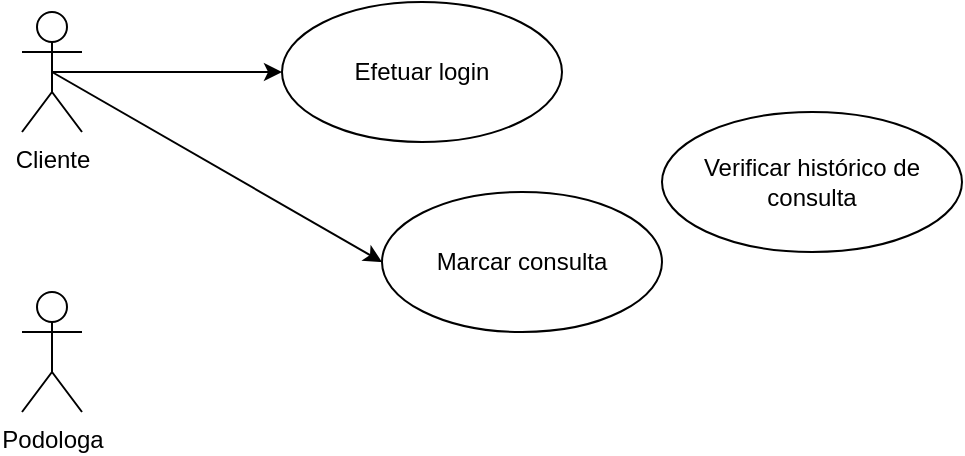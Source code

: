 <mxfile version="21.6.9" type="github">
  <diagram name="Página-1" id="Iu1hGT1gTBS3_60JgMqf">
    <mxGraphModel dx="1063" dy="610" grid="1" gridSize="10" guides="1" tooltips="1" connect="1" arrows="1" fold="1" page="1" pageScale="1" pageWidth="827" pageHeight="1169" math="0" shadow="0">
      <root>
        <mxCell id="0" />
        <mxCell id="1" parent="0" />
        <mxCell id="A82MeaCJVfevSgUQ1sRY-8" style="rounded=0;orthogonalLoop=1;jettySize=auto;html=1;exitX=0.5;exitY=0.5;exitDx=0;exitDy=0;exitPerimeter=0;entryX=0;entryY=0.5;entryDx=0;entryDy=0;" edge="1" parent="1" source="A82MeaCJVfevSgUQ1sRY-1" target="A82MeaCJVfevSgUQ1sRY-4">
          <mxGeometry relative="1" as="geometry" />
        </mxCell>
        <mxCell id="A82MeaCJVfevSgUQ1sRY-9" style="edgeStyle=orthogonalEdgeStyle;rounded=0;orthogonalLoop=1;jettySize=auto;html=1;exitX=0.5;exitY=0.5;exitDx=0;exitDy=0;exitPerimeter=0;entryX=0;entryY=0.5;entryDx=0;entryDy=0;" edge="1" parent="1" source="A82MeaCJVfevSgUQ1sRY-1" target="A82MeaCJVfevSgUQ1sRY-3">
          <mxGeometry relative="1" as="geometry" />
        </mxCell>
        <mxCell id="A82MeaCJVfevSgUQ1sRY-1" value="Cliente" style="shape=umlActor;verticalLabelPosition=bottom;verticalAlign=top;html=1;" vertex="1" parent="1">
          <mxGeometry x="60" y="30" width="30" height="60" as="geometry" />
        </mxCell>
        <mxCell id="A82MeaCJVfevSgUQ1sRY-2" value="Podologa" style="shape=umlActor;verticalLabelPosition=bottom;verticalAlign=top;html=1;" vertex="1" parent="1">
          <mxGeometry x="60" y="170" width="30" height="60" as="geometry" />
        </mxCell>
        <mxCell id="A82MeaCJVfevSgUQ1sRY-3" value="Efetuar login" style="ellipse;whiteSpace=wrap;html=1;" vertex="1" parent="1">
          <mxGeometry x="190" y="25" width="140" height="70" as="geometry" />
        </mxCell>
        <mxCell id="A82MeaCJVfevSgUQ1sRY-4" value="Marcar consulta" style="ellipse;whiteSpace=wrap;html=1;" vertex="1" parent="1">
          <mxGeometry x="240" y="120" width="140" height="70" as="geometry" />
        </mxCell>
        <mxCell id="A82MeaCJVfevSgUQ1sRY-5" value="Verificar histórico de consulta" style="ellipse;whiteSpace=wrap;html=1;" vertex="1" parent="1">
          <mxGeometry x="380" y="80" width="150" height="70" as="geometry" />
        </mxCell>
      </root>
    </mxGraphModel>
  </diagram>
</mxfile>

